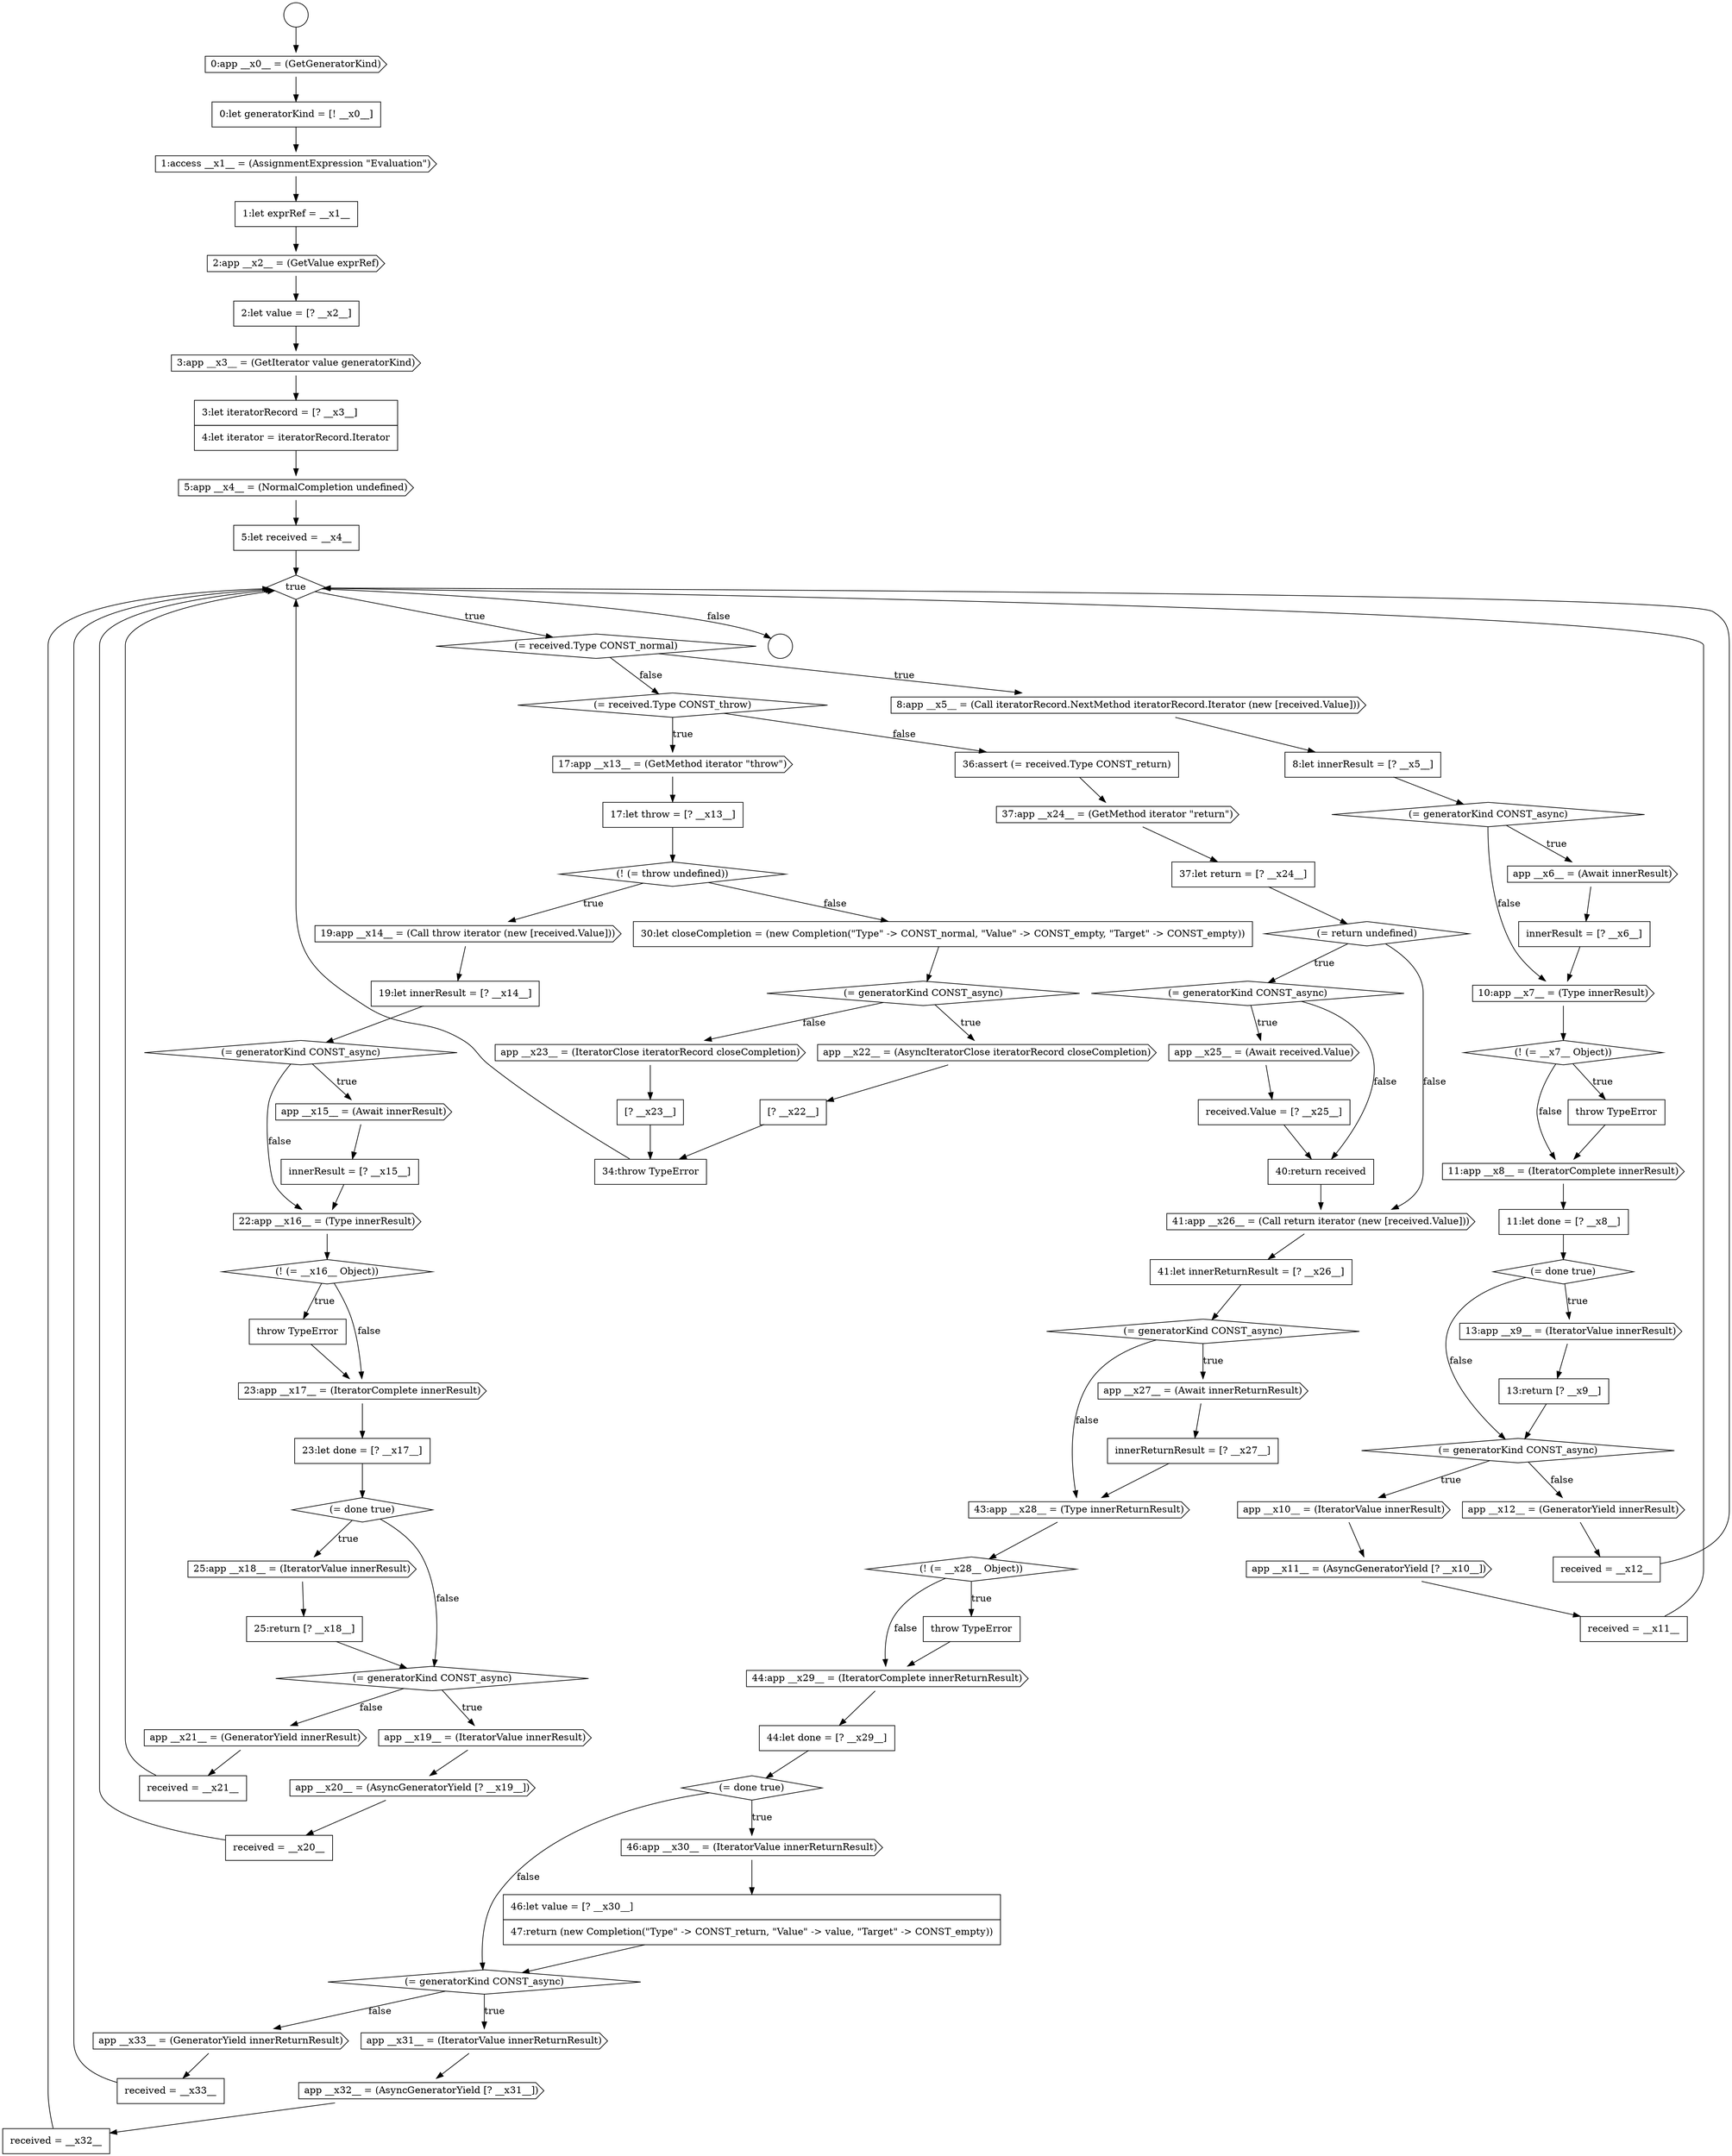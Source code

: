 digraph {
  node8664 [shape=circle label=" " color="black" fillcolor="white" style=filled]
  node8731 [shape=diamond, label=<<font color="black">(= generatorKind CONST_async)</font>> color="black" fillcolor="white" style=filled]
  node8669 [shape=none, margin=0, label=<<font color="black">
    <table border="0" cellborder="1" cellspacing="0" cellpadding="10">
      <tr><td align="left">1:let exprRef = __x1__</td></tr>
    </table>
  </font>> color="black" fillcolor="white" style=filled]
  node8723 [shape=none, margin=0, label=<<font color="black">
    <table border="0" cellborder="1" cellspacing="0" cellpadding="10">
      <tr><td align="left">[? __x22__]</td></tr>
    </table>
  </font>> color="black" fillcolor="white" style=filled]
  node8709 [shape=cds, label=<<font color="black">23:app __x17__ = (IteratorComplete innerResult)</font>> color="black" fillcolor="white" style=filled]
  node8682 [shape=none, margin=0, label=<<font color="black">
    <table border="0" cellborder="1" cellspacing="0" cellpadding="10">
      <tr><td align="left">innerResult = [? __x6__]</td></tr>
    </table>
  </font>> color="black" fillcolor="white" style=filled]
  node8695 [shape=cds, label=<<font color="black">app __x12__ = (GeneratorYield innerResult)</font>> color="black" fillcolor="white" style=filled]
  node8733 [shape=none, margin=0, label=<<font color="black">
    <table border="0" cellborder="1" cellspacing="0" cellpadding="10">
      <tr><td align="left">received.Value = [? __x25__]</td></tr>
    </table>
  </font>> color="black" fillcolor="white" style=filled]
  node8747 [shape=none, margin=0, label=<<font color="black">
    <table border="0" cellborder="1" cellspacing="0" cellpadding="10">
      <tr><td align="left">46:let value = [? __x30__]</td></tr>
      <tr><td align="left">47:return (new Completion(&quot;Type&quot; -&gt; CONST_return, &quot;Value&quot; -&gt; value, &quot;Target&quot; -&gt; CONST_empty))</td></tr>
    </table>
  </font>> color="black" fillcolor="white" style=filled]
  node8667 [shape=none, margin=0, label=<<font color="black">
    <table border="0" cellborder="1" cellspacing="0" cellpadding="10">
      <tr><td align="left">0:let generatorKind = [! __x0__]</td></tr>
    </table>
  </font>> color="black" fillcolor="white" style=filled]
  node8752 [shape=cds, label=<<font color="black">app __x33__ = (GeneratorYield innerReturnResult)</font>> color="black" fillcolor="white" style=filled]
  node8671 [shape=none, margin=0, label=<<font color="black">
    <table border="0" cellborder="1" cellspacing="0" cellpadding="10">
      <tr><td align="left">2:let value = [? __x2__]</td></tr>
    </table>
  </font>> color="black" fillcolor="white" style=filled]
  node8705 [shape=none, margin=0, label=<<font color="black">
    <table border="0" cellborder="1" cellspacing="0" cellpadding="10">
      <tr><td align="left">innerResult = [? __x15__]</td></tr>
    </table>
  </font>> color="black" fillcolor="white" style=filled]
  node8678 [shape=cds, label=<<font color="black">8:app __x5__ = (Call iteratorRecord.NextMethod iteratorRecord.Iterator (new [received.Value]))</font>> color="black" fillcolor="white" style=filled]
  node8699 [shape=none, margin=0, label=<<font color="black">
    <table border="0" cellborder="1" cellspacing="0" cellpadding="10">
      <tr><td align="left">17:let throw = [? __x13__]</td></tr>
    </table>
  </font>> color="black" fillcolor="white" style=filled]
  node8753 [shape=none, margin=0, label=<<font color="black">
    <table border="0" cellborder="1" cellspacing="0" cellpadding="10">
      <tr><td align="left">received = __x33__</td></tr>
    </table>
  </font>> color="black" fillcolor="white" style=filled]
  node8748 [shape=diamond, label=<<font color="black">(= generatorKind CONST_async)</font>> color="black" fillcolor="white" style=filled]
  node8717 [shape=none, margin=0, label=<<font color="black">
    <table border="0" cellborder="1" cellspacing="0" cellpadding="10">
      <tr><td align="left">received = __x20__</td></tr>
    </table>
  </font>> color="black" fillcolor="white" style=filled]
  node8674 [shape=cds, label=<<font color="black">5:app __x4__ = (NormalCompletion undefined)</font>> color="black" fillcolor="white" style=filled]
  node8703 [shape=diamond, label=<<font color="black">(= generatorKind CONST_async)</font>> color="black" fillcolor="white" style=filled]
  node8738 [shape=cds, label=<<font color="black">app __x27__ = (Await innerReturnResult)</font>> color="black" fillcolor="white" style=filled]
  node8727 [shape=none, margin=0, label=<<font color="black">
    <table border="0" cellborder="1" cellspacing="0" cellpadding="10">
      <tr><td align="left">36:assert (= received.Type CONST_return)</td></tr>
    </table>
  </font>> color="black" fillcolor="white" style=filled]
  node8686 [shape=cds, label=<<font color="black">11:app __x8__ = (IteratorComplete innerResult)</font>> color="black" fillcolor="white" style=filled]
  node8691 [shape=diamond, label=<<font color="black">(= generatorKind CONST_async)</font>> color="black" fillcolor="white" style=filled]
  node8742 [shape=none, margin=0, label=<<font color="black">
    <table border="0" cellborder="1" cellspacing="0" cellpadding="10">
      <tr><td align="left">throw TypeError</td></tr>
    </table>
  </font>> color="black" fillcolor="white" style=filled]
  node8751 [shape=none, margin=0, label=<<font color="black">
    <table border="0" cellborder="1" cellspacing="0" cellpadding="10">
      <tr><td align="left">received = __x32__</td></tr>
    </table>
  </font>> color="black" fillcolor="white" style=filled]
  node8668 [shape=cds, label=<<font color="black">1:access __x1__ = (AssignmentExpression &quot;Evaluation&quot;)</font>> color="black" fillcolor="white" style=filled]
  node8712 [shape=cds, label=<<font color="black">25:app __x18__ = (IteratorValue innerResult)</font>> color="black" fillcolor="white" style=filled]
  node8724 [shape=cds, label=<<font color="black">app __x23__ = (IteratorClose iteratorRecord closeCompletion)</font>> color="black" fillcolor="white" style=filled]
  node8714 [shape=diamond, label=<<font color="black">(= generatorKind CONST_async)</font>> color="black" fillcolor="white" style=filled]
  node8746 [shape=cds, label=<<font color="black">46:app __x30__ = (IteratorValue innerReturnResult)</font>> color="black" fillcolor="white" style=filled]
  node8683 [shape=cds, label=<<font color="black">10:app __x7__ = (Type innerResult)</font>> color="black" fillcolor="white" style=filled]
  node8672 [shape=cds, label=<<font color="black">3:app __x3__ = (GetIterator value generatorKind)</font>> color="black" fillcolor="white" style=filled]
  node8700 [shape=diamond, label=<<font color="black">(! (= throw undefined))</font>> color="black" fillcolor="white" style=filled]
  node8736 [shape=none, margin=0, label=<<font color="black">
    <table border="0" cellborder="1" cellspacing="0" cellpadding="10">
      <tr><td align="left">41:let innerReturnResult = [? __x26__]</td></tr>
    </table>
  </font>> color="black" fillcolor="white" style=filled]
  node8694 [shape=none, margin=0, label=<<font color="black">
    <table border="0" cellborder="1" cellspacing="0" cellpadding="10">
      <tr><td align="left">received = __x11__</td></tr>
    </table>
  </font>> color="black" fillcolor="white" style=filled]
  node8677 [shape=diamond, label=<<font color="black">(= received.Type CONST_normal)</font>> color="black" fillcolor="white" style=filled]
  node8704 [shape=cds, label=<<font color="black">app __x15__ = (Await innerResult)</font>> color="black" fillcolor="white" style=filled]
  node8743 [shape=cds, label=<<font color="black">44:app __x29__ = (IteratorComplete innerReturnResult)</font>> color="black" fillcolor="white" style=filled]
  node8687 [shape=none, margin=0, label=<<font color="black">
    <table border="0" cellborder="1" cellspacing="0" cellpadding="10">
      <tr><td align="left">11:let done = [? __x8__]</td></tr>
    </table>
  </font>> color="black" fillcolor="white" style=filled]
  node8673 [shape=none, margin=0, label=<<font color="black">
    <table border="0" cellborder="1" cellspacing="0" cellpadding="10">
      <tr><td align="left">3:let iteratorRecord = [? __x3__]</td></tr>
      <tr><td align="left">4:let iterator = iteratorRecord.Iterator</td></tr>
    </table>
  </font>> color="black" fillcolor="white" style=filled]
  node8690 [shape=none, margin=0, label=<<font color="black">
    <table border="0" cellborder="1" cellspacing="0" cellpadding="10">
      <tr><td align="left">13:return [? __x9__]</td></tr>
    </table>
  </font>> color="black" fillcolor="white" style=filled]
  node8732 [shape=cds, label=<<font color="black">app __x25__ = (Await received.Value)</font>> color="black" fillcolor="white" style=filled]
  node8739 [shape=none, margin=0, label=<<font color="black">
    <table border="0" cellborder="1" cellspacing="0" cellpadding="10">
      <tr><td align="left">innerReturnResult = [? __x27__]</td></tr>
    </table>
  </font>> color="black" fillcolor="white" style=filled]
  node8708 [shape=none, margin=0, label=<<font color="black">
    <table border="0" cellborder="1" cellspacing="0" cellpadding="10">
      <tr><td align="left">throw TypeError</td></tr>
    </table>
  </font>> color="black" fillcolor="white" style=filled]
  node8713 [shape=none, margin=0, label=<<font color="black">
    <table border="0" cellborder="1" cellspacing="0" cellpadding="10">
      <tr><td align="left">25:return [? __x18__]</td></tr>
    </table>
  </font>> color="black" fillcolor="white" style=filled]
  node8728 [shape=cds, label=<<font color="black">37:app __x24__ = (GetMethod iterator &quot;return&quot;)</font>> color="black" fillcolor="white" style=filled]
  node8718 [shape=cds, label=<<font color="black">app __x21__ = (GeneratorYield innerResult)</font>> color="black" fillcolor="white" style=filled]
  node8711 [shape=diamond, label=<<font color="black">(= done true)</font>> color="black" fillcolor="white" style=filled]
  node8684 [shape=diamond, label=<<font color="black">(! (= __x7__ Object))</font>> color="black" fillcolor="white" style=filled]
  node8697 [shape=diamond, label=<<font color="black">(= received.Type CONST_throw)</font>> color="black" fillcolor="white" style=filled]
  node8740 [shape=cds, label=<<font color="black">43:app __x28__ = (Type innerReturnResult)</font>> color="black" fillcolor="white" style=filled]
  node8665 [shape=circle label=" " color="black" fillcolor="white" style=filled]
  node8745 [shape=diamond, label=<<font color="black">(= done true)</font>> color="black" fillcolor="white" style=filled]
  node8715 [shape=cds, label=<<font color="black">app __x19__ = (IteratorValue innerResult)</font>> color="black" fillcolor="white" style=filled]
  node8688 [shape=diamond, label=<<font color="black">(= done true)</font>> color="black" fillcolor="white" style=filled]
  node8693 [shape=cds, label=<<font color="black">app __x11__ = (AsyncGeneratorYield [? __x10__])</font>> color="black" fillcolor="white" style=filled]
  node8735 [shape=cds, label=<<font color="black">41:app __x26__ = (Call return iterator (new [received.Value]))</font>> color="black" fillcolor="white" style=filled]
  node8750 [shape=cds, label=<<font color="black">app __x32__ = (AsyncGeneratorYield [? __x31__])</font>> color="black" fillcolor="white" style=filled]
  node8719 [shape=none, margin=0, label=<<font color="black">
    <table border="0" cellborder="1" cellspacing="0" cellpadding="10">
      <tr><td align="left">received = __x21__</td></tr>
    </table>
  </font>> color="black" fillcolor="white" style=filled]
  node8676 [shape=diamond, label=<<font color="black">true</font>> color="black" fillcolor="white" style=filled]
  node8689 [shape=cds, label=<<font color="black">13:app __x9__ = (IteratorValue innerResult)</font>> color="black" fillcolor="white" style=filled]
  node8725 [shape=none, margin=0, label=<<font color="black">
    <table border="0" cellborder="1" cellspacing="0" cellpadding="10">
      <tr><td align="left">[? __x23__]</td></tr>
    </table>
  </font>> color="black" fillcolor="white" style=filled]
  node8707 [shape=diamond, label=<<font color="black">(! (= __x16__ Object))</font>> color="black" fillcolor="white" style=filled]
  node8701 [shape=cds, label=<<font color="black">19:app __x14__ = (Call throw iterator (new [received.Value]))</font>> color="black" fillcolor="white" style=filled]
  node8744 [shape=none, margin=0, label=<<font color="black">
    <table border="0" cellborder="1" cellspacing="0" cellpadding="10">
      <tr><td align="left">44:let done = [? __x29__]</td></tr>
    </table>
  </font>> color="black" fillcolor="white" style=filled]
  node8679 [shape=none, margin=0, label=<<font color="black">
    <table border="0" cellborder="1" cellspacing="0" cellpadding="10">
      <tr><td align="left">8:let innerResult = [? __x5__]</td></tr>
    </table>
  </font>> color="black" fillcolor="white" style=filled]
  node8734 [shape=none, margin=0, label=<<font color="black">
    <table border="0" cellborder="1" cellspacing="0" cellpadding="10">
      <tr><td align="left">40:return received</td></tr>
    </table>
  </font>> color="black" fillcolor="white" style=filled]
  node8729 [shape=none, margin=0, label=<<font color="black">
    <table border="0" cellborder="1" cellspacing="0" cellpadding="10">
      <tr><td align="left">37:let return = [? __x24__]</td></tr>
    </table>
  </font>> color="black" fillcolor="white" style=filled]
  node8696 [shape=none, margin=0, label=<<font color="black">
    <table border="0" cellborder="1" cellspacing="0" cellpadding="10">
      <tr><td align="left">received = __x12__</td></tr>
    </table>
  </font>> color="black" fillcolor="white" style=filled]
  node8681 [shape=cds, label=<<font color="black">app __x6__ = (Await innerResult)</font>> color="black" fillcolor="white" style=filled]
  node8698 [shape=cds, label=<<font color="black">17:app __x13__ = (GetMethod iterator &quot;throw&quot;)</font>> color="black" fillcolor="white" style=filled]
  node8666 [shape=cds, label=<<font color="black">0:app __x0__ = (GetGeneratorKind)</font>> color="black" fillcolor="white" style=filled]
  node8722 [shape=cds, label=<<font color="black">app __x22__ = (AsyncIteratorClose iteratorRecord closeCompletion)</font>> color="black" fillcolor="white" style=filled]
  node8716 [shape=cds, label=<<font color="black">app __x20__ = (AsyncGeneratorYield [? __x19__])</font>> color="black" fillcolor="white" style=filled]
  node8749 [shape=cds, label=<<font color="black">app __x31__ = (IteratorValue innerReturnResult)</font>> color="black" fillcolor="white" style=filled]
  node8721 [shape=diamond, label=<<font color="black">(= generatorKind CONST_async)</font>> color="black" fillcolor="white" style=filled]
  node8710 [shape=none, margin=0, label=<<font color="black">
    <table border="0" cellborder="1" cellspacing="0" cellpadding="10">
      <tr><td align="left">23:let done = [? __x17__]</td></tr>
    </table>
  </font>> color="black" fillcolor="white" style=filled]
  node8726 [shape=none, margin=0, label=<<font color="black">
    <table border="0" cellborder="1" cellspacing="0" cellpadding="10">
      <tr><td align="left">34:throw TypeError</td></tr>
    </table>
  </font>> color="black" fillcolor="white" style=filled]
  node8720 [shape=none, margin=0, label=<<font color="black">
    <table border="0" cellborder="1" cellspacing="0" cellpadding="10">
      <tr><td align="left">30:let closeCompletion = (new Completion(&quot;Type&quot; -&gt; CONST_normal, &quot;Value&quot; -&gt; CONST_empty, &quot;Target&quot; -&gt; CONST_empty))</td></tr>
    </table>
  </font>> color="black" fillcolor="white" style=filled]
  node8737 [shape=diamond, label=<<font color="black">(= generatorKind CONST_async)</font>> color="black" fillcolor="white" style=filled]
  node8706 [shape=cds, label=<<font color="black">22:app __x16__ = (Type innerResult)</font>> color="black" fillcolor="white" style=filled]
  node8730 [shape=diamond, label=<<font color="black">(= return undefined)</font>> color="black" fillcolor="white" style=filled]
  node8680 [shape=diamond, label=<<font color="black">(= generatorKind CONST_async)</font>> color="black" fillcolor="white" style=filled]
  node8675 [shape=none, margin=0, label=<<font color="black">
    <table border="0" cellborder="1" cellspacing="0" cellpadding="10">
      <tr><td align="left">5:let received = __x4__</td></tr>
    </table>
  </font>> color="black" fillcolor="white" style=filled]
  node8692 [shape=cds, label=<<font color="black">app __x10__ = (IteratorValue innerResult)</font>> color="black" fillcolor="white" style=filled]
  node8685 [shape=none, margin=0, label=<<font color="black">
    <table border="0" cellborder="1" cellspacing="0" cellpadding="10">
      <tr><td align="left">throw TypeError</td></tr>
    </table>
  </font>> color="black" fillcolor="white" style=filled]
  node8702 [shape=none, margin=0, label=<<font color="black">
    <table border="0" cellborder="1" cellspacing="0" cellpadding="10">
      <tr><td align="left">19:let innerResult = [? __x14__]</td></tr>
    </table>
  </font>> color="black" fillcolor="white" style=filled]
  node8741 [shape=diamond, label=<<font color="black">(! (= __x28__ Object))</font>> color="black" fillcolor="white" style=filled]
  node8670 [shape=cds, label=<<font color="black">2:app __x2__ = (GetValue exprRef)</font>> color="black" fillcolor="white" style=filled]
  node8711 -> node8712 [label=<<font color="black">true</font>> color="black"]
  node8711 -> node8714 [label=<<font color="black">false</font>> color="black"]
  node8732 -> node8733 [ color="black"]
  node8699 -> node8700 [ color="black"]
  node8702 -> node8703 [ color="black"]
  node8715 -> node8716 [ color="black"]
  node8709 -> node8710 [ color="black"]
  node8746 -> node8747 [ color="black"]
  node8744 -> node8745 [ color="black"]
  node8677 -> node8678 [label=<<font color="black">true</font>> color="black"]
  node8677 -> node8697 [label=<<font color="black">false</font>> color="black"]
  node8730 -> node8731 [label=<<font color="black">true</font>> color="black"]
  node8730 -> node8735 [label=<<font color="black">false</font>> color="black"]
  node8745 -> node8746 [label=<<font color="black">true</font>> color="black"]
  node8745 -> node8748 [label=<<font color="black">false</font>> color="black"]
  node8737 -> node8738 [label=<<font color="black">true</font>> color="black"]
  node8737 -> node8740 [label=<<font color="black">false</font>> color="black"]
  node8714 -> node8715 [label=<<font color="black">true</font>> color="black"]
  node8714 -> node8718 [label=<<font color="black">false</font>> color="black"]
  node8672 -> node8673 [ color="black"]
  node8664 -> node8666 [ color="black"]
  node8681 -> node8682 [ color="black"]
  node8687 -> node8688 [ color="black"]
  node8720 -> node8721 [ color="black"]
  node8717 -> node8676 [ color="black"]
  node8705 -> node8706 [ color="black"]
  node8707 -> node8708 [label=<<font color="black">true</font>> color="black"]
  node8707 -> node8709 [label=<<font color="black">false</font>> color="black"]
  node8678 -> node8679 [ color="black"]
  node8728 -> node8729 [ color="black"]
  node8752 -> node8753 [ color="black"]
  node8716 -> node8717 [ color="black"]
  node8680 -> node8681 [label=<<font color="black">true</font>> color="black"]
  node8680 -> node8683 [label=<<font color="black">false</font>> color="black"]
  node8749 -> node8750 [ color="black"]
  node8727 -> node8728 [ color="black"]
  node8685 -> node8686 [ color="black"]
  node8689 -> node8690 [ color="black"]
  node8731 -> node8732 [label=<<font color="black">true</font>> color="black"]
  node8731 -> node8734 [label=<<font color="black">false</font>> color="black"]
  node8669 -> node8670 [ color="black"]
  node8683 -> node8684 [ color="black"]
  node8750 -> node8751 [ color="black"]
  node8690 -> node8691 [ color="black"]
  node8718 -> node8719 [ color="black"]
  node8713 -> node8714 [ color="black"]
  node8740 -> node8741 [ color="black"]
  node8747 -> node8748 [ color="black"]
  node8724 -> node8725 [ color="black"]
  node8710 -> node8711 [ color="black"]
  node8674 -> node8675 [ color="black"]
  node8679 -> node8680 [ color="black"]
  node8670 -> node8671 [ color="black"]
  node8695 -> node8696 [ color="black"]
  node8666 -> node8667 [ color="black"]
  node8741 -> node8742 [label=<<font color="black">true</font>> color="black"]
  node8741 -> node8743 [label=<<font color="black">false</font>> color="black"]
  node8734 -> node8735 [ color="black"]
  node8739 -> node8740 [ color="black"]
  node8733 -> node8734 [ color="black"]
  node8753 -> node8676 [ color="black"]
  node8682 -> node8683 [ color="black"]
  node8721 -> node8722 [label=<<font color="black">true</font>> color="black"]
  node8721 -> node8724 [label=<<font color="black">false</font>> color="black"]
  node8668 -> node8669 [ color="black"]
  node8698 -> node8699 [ color="black"]
  node8735 -> node8736 [ color="black"]
  node8691 -> node8692 [label=<<font color="black">true</font>> color="black"]
  node8691 -> node8695 [label=<<font color="black">false</font>> color="black"]
  node8708 -> node8709 [ color="black"]
  node8684 -> node8685 [label=<<font color="black">true</font>> color="black"]
  node8684 -> node8686 [label=<<font color="black">false</font>> color="black"]
  node8700 -> node8701 [label=<<font color="black">true</font>> color="black"]
  node8700 -> node8720 [label=<<font color="black">false</font>> color="black"]
  node8743 -> node8744 [ color="black"]
  node8701 -> node8702 [ color="black"]
  node8729 -> node8730 [ color="black"]
  node8688 -> node8689 [label=<<font color="black">true</font>> color="black"]
  node8688 -> node8691 [label=<<font color="black">false</font>> color="black"]
  node8671 -> node8672 [ color="black"]
  node8706 -> node8707 [ color="black"]
  node8676 -> node8677 [label=<<font color="black">true</font>> color="black"]
  node8676 -> node8665 [label=<<font color="black">false</font>> color="black"]
  node8693 -> node8694 [ color="black"]
  node8704 -> node8705 [ color="black"]
  node8738 -> node8739 [ color="black"]
  node8696 -> node8676 [ color="black"]
  node8667 -> node8668 [ color="black"]
  node8725 -> node8726 [ color="black"]
  node8692 -> node8693 [ color="black"]
  node8751 -> node8676 [ color="black"]
  node8726 -> node8676 [ color="black"]
  node8742 -> node8743 [ color="black"]
  node8673 -> node8674 [ color="black"]
  node8694 -> node8676 [ color="black"]
  node8703 -> node8704 [label=<<font color="black">true</font>> color="black"]
  node8703 -> node8706 [label=<<font color="black">false</font>> color="black"]
  node8748 -> node8749 [label=<<font color="black">true</font>> color="black"]
  node8748 -> node8752 [label=<<font color="black">false</font>> color="black"]
  node8697 -> node8698 [label=<<font color="black">true</font>> color="black"]
  node8697 -> node8727 [label=<<font color="black">false</font>> color="black"]
  node8675 -> node8676 [ color="black"]
  node8736 -> node8737 [ color="black"]
  node8719 -> node8676 [ color="black"]
  node8722 -> node8723 [ color="black"]
  node8686 -> node8687 [ color="black"]
  node8712 -> node8713 [ color="black"]
  node8723 -> node8726 [ color="black"]
}
